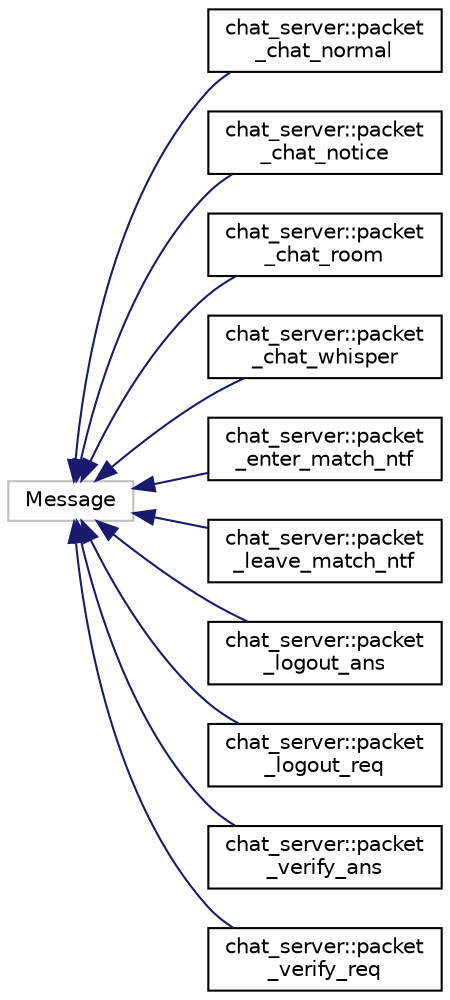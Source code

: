 digraph "Graphical Class Hierarchy"
{
  edge [fontname="Helvetica",fontsize="10",labelfontname="Helvetica",labelfontsize="10"];
  node [fontname="Helvetica",fontsize="10",shape=record];
  rankdir="LR";
  Node15 [label="Message",height=0.2,width=0.4,color="grey75", fillcolor="white", style="filled"];
  Node15 -> Node0 [dir="back",color="midnightblue",fontsize="10",style="solid",fontname="Helvetica"];
  Node0 [label="chat_server::packet\l_chat_normal",height=0.2,width=0.4,color="black", fillcolor="white", style="filled",URL="$classchat__server_1_1packet__chat__normal.html"];
  Node15 -> Node17 [dir="back",color="midnightblue",fontsize="10",style="solid",fontname="Helvetica"];
  Node17 [label="chat_server::packet\l_chat_notice",height=0.2,width=0.4,color="black", fillcolor="white", style="filled",URL="$classchat__server_1_1packet__chat__notice.html"];
  Node15 -> Node18 [dir="back",color="midnightblue",fontsize="10",style="solid",fontname="Helvetica"];
  Node18 [label="chat_server::packet\l_chat_room",height=0.2,width=0.4,color="black", fillcolor="white", style="filled",URL="$classchat__server_1_1packet__chat__room.html"];
  Node15 -> Node19 [dir="back",color="midnightblue",fontsize="10",style="solid",fontname="Helvetica"];
  Node19 [label="chat_server::packet\l_chat_whisper",height=0.2,width=0.4,color="black", fillcolor="white", style="filled",URL="$classchat__server_1_1packet__chat__whisper.html"];
  Node15 -> Node20 [dir="back",color="midnightblue",fontsize="10",style="solid",fontname="Helvetica"];
  Node20 [label="chat_server::packet\l_enter_match_ntf",height=0.2,width=0.4,color="black", fillcolor="white", style="filled",URL="$classchat__server_1_1packet__enter__match__ntf.html"];
  Node15 -> Node21 [dir="back",color="midnightblue",fontsize="10",style="solid",fontname="Helvetica"];
  Node21 [label="chat_server::packet\l_leave_match_ntf",height=0.2,width=0.4,color="black", fillcolor="white", style="filled",URL="$classchat__server_1_1packet__leave__match__ntf.html"];
  Node15 -> Node22 [dir="back",color="midnightblue",fontsize="10",style="solid",fontname="Helvetica"];
  Node22 [label="chat_server::packet\l_logout_ans",height=0.2,width=0.4,color="black", fillcolor="white", style="filled",URL="$classchat__server_1_1packet__logout__ans.html"];
  Node15 -> Node23 [dir="back",color="midnightblue",fontsize="10",style="solid",fontname="Helvetica"];
  Node23 [label="chat_server::packet\l_logout_req",height=0.2,width=0.4,color="black", fillcolor="white", style="filled",URL="$classchat__server_1_1packet__logout__req.html"];
  Node15 -> Node24 [dir="back",color="midnightblue",fontsize="10",style="solid",fontname="Helvetica"];
  Node24 [label="chat_server::packet\l_verify_ans",height=0.2,width=0.4,color="black", fillcolor="white", style="filled",URL="$classchat__server_1_1packet__verify__ans.html"];
  Node15 -> Node25 [dir="back",color="midnightblue",fontsize="10",style="solid",fontname="Helvetica"];
  Node25 [label="chat_server::packet\l_verify_req",height=0.2,width=0.4,color="black", fillcolor="white", style="filled",URL="$classchat__server_1_1packet__verify__req.html"];
}

